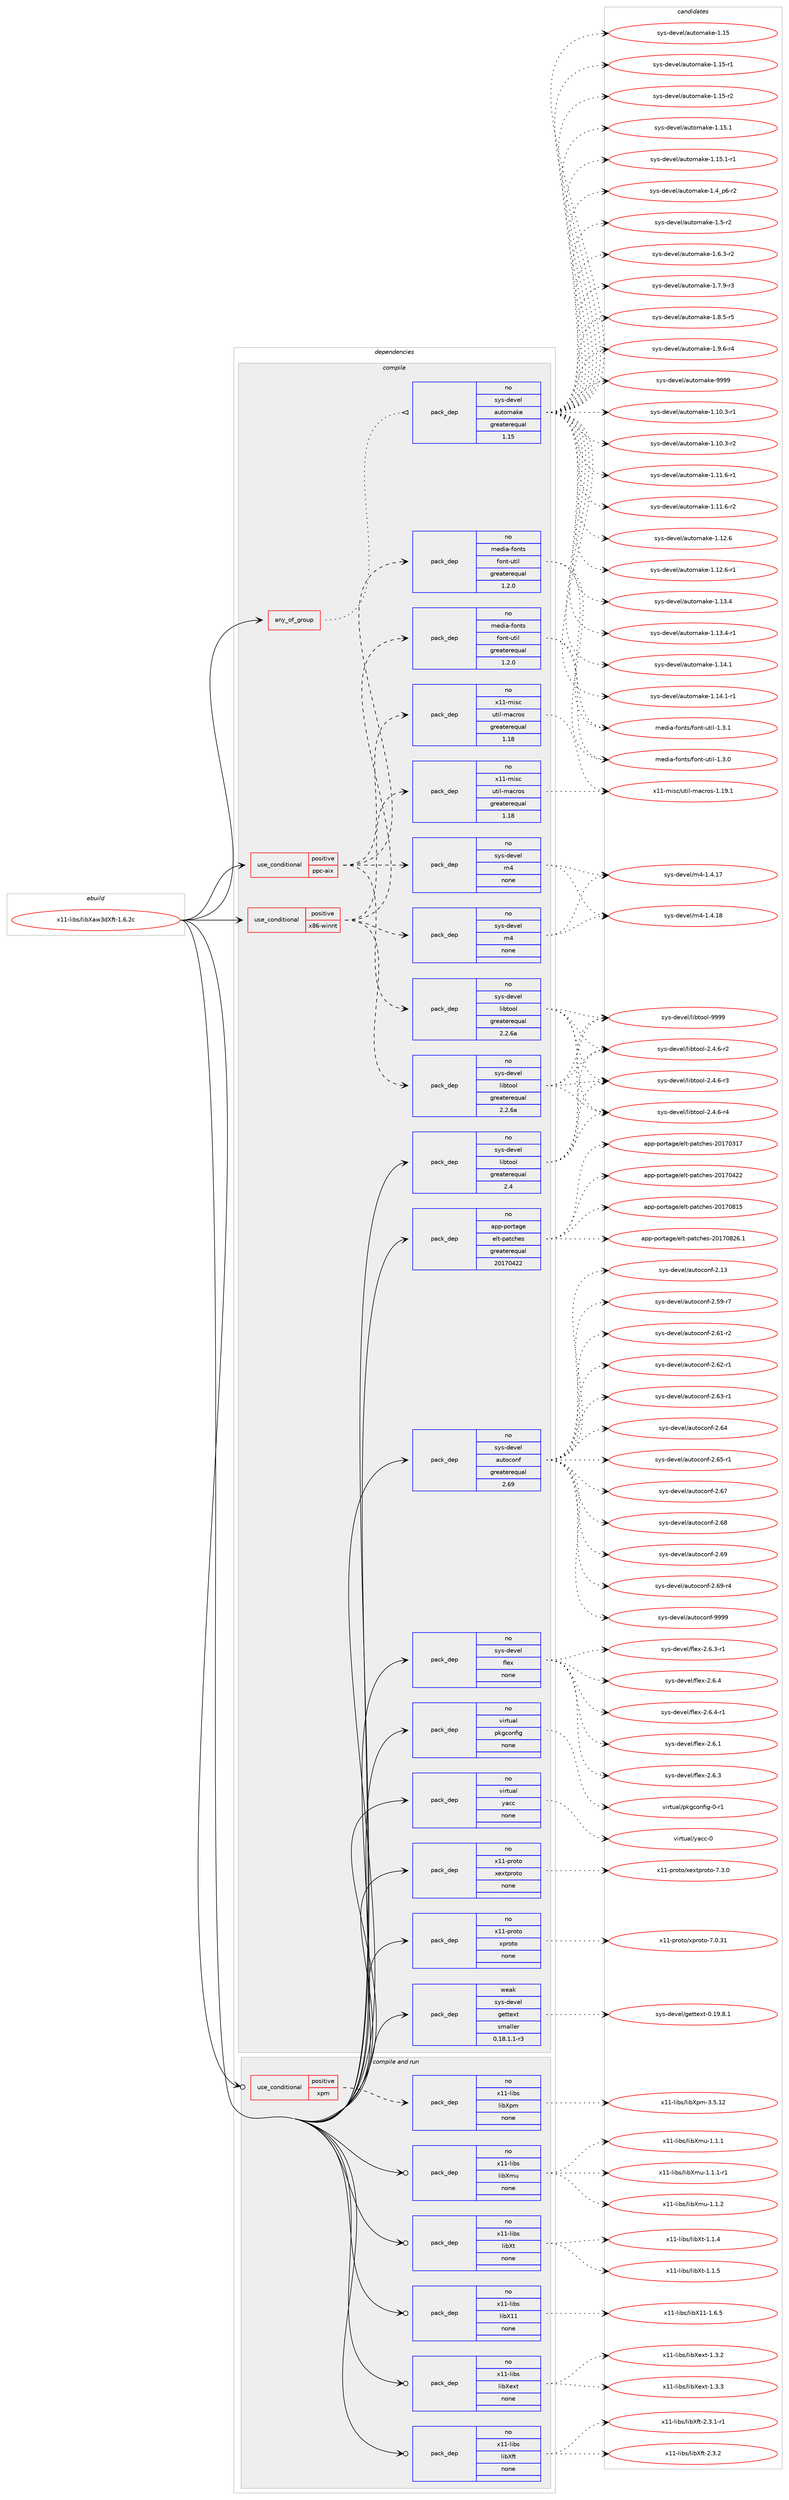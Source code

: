 digraph prolog {

# *************
# Graph options
# *************

newrank=true;
concentrate=true;
compound=true;
graph [rankdir=LR,fontname=Helvetica,fontsize=10,ranksep=1.5];#, ranksep=2.5, nodesep=0.2];
edge  [arrowhead=vee];
node  [fontname=Helvetica,fontsize=10];

# **********
# The ebuild
# **********

subgraph cluster_leftcol {
color=gray;
rank=same;
label=<<i>ebuild</i>>;
id [label="x11-libs/libXaw3dXft-1.6.2c", color=red, width=4, href="../x11-libs/libXaw3dXft-1.6.2c.svg"];
}

# ****************
# The dependencies
# ****************

subgraph cluster_midcol {
color=gray;
label=<<i>dependencies</i>>;
subgraph cluster_compile {
fillcolor="#eeeeee";
style=filled;
label=<<i>compile</i>>;
subgraph any9283 {
dependency517503 [label=<<TABLE BORDER="0" CELLBORDER="1" CELLSPACING="0" CELLPADDING="4"><TR><TD CELLPADDING="10">any_of_group</TD></TR></TABLE>>, shape=none, color=red];subgraph pack385491 {
dependency517504 [label=<<TABLE BORDER="0" CELLBORDER="1" CELLSPACING="0" CELLPADDING="4" WIDTH="220"><TR><TD ROWSPAN="6" CELLPADDING="30">pack_dep</TD></TR><TR><TD WIDTH="110">no</TD></TR><TR><TD>sys-devel</TD></TR><TR><TD>automake</TD></TR><TR><TD>greaterequal</TD></TR><TR><TD>1.15</TD></TR></TABLE>>, shape=none, color=blue];
}
dependency517503:e -> dependency517504:w [weight=20,style="dotted",arrowhead="oinv"];
}
id:e -> dependency517503:w [weight=20,style="solid",arrowhead="vee"];
subgraph cond122390 {
dependency517505 [label=<<TABLE BORDER="0" CELLBORDER="1" CELLSPACING="0" CELLPADDING="4"><TR><TD ROWSPAN="3" CELLPADDING="10">use_conditional</TD></TR><TR><TD>positive</TD></TR><TR><TD>ppc-aix</TD></TR></TABLE>>, shape=none, color=red];
subgraph pack385492 {
dependency517506 [label=<<TABLE BORDER="0" CELLBORDER="1" CELLSPACING="0" CELLPADDING="4" WIDTH="220"><TR><TD ROWSPAN="6" CELLPADDING="30">pack_dep</TD></TR><TR><TD WIDTH="110">no</TD></TR><TR><TD>sys-devel</TD></TR><TR><TD>libtool</TD></TR><TR><TD>greaterequal</TD></TR><TR><TD>2.2.6a</TD></TR></TABLE>>, shape=none, color=blue];
}
dependency517505:e -> dependency517506:w [weight=20,style="dashed",arrowhead="vee"];
subgraph pack385493 {
dependency517507 [label=<<TABLE BORDER="0" CELLBORDER="1" CELLSPACING="0" CELLPADDING="4" WIDTH="220"><TR><TD ROWSPAN="6" CELLPADDING="30">pack_dep</TD></TR><TR><TD WIDTH="110">no</TD></TR><TR><TD>sys-devel</TD></TR><TR><TD>m4</TD></TR><TR><TD>none</TD></TR><TR><TD></TD></TR></TABLE>>, shape=none, color=blue];
}
dependency517505:e -> dependency517507:w [weight=20,style="dashed",arrowhead="vee"];
subgraph pack385494 {
dependency517508 [label=<<TABLE BORDER="0" CELLBORDER="1" CELLSPACING="0" CELLPADDING="4" WIDTH="220"><TR><TD ROWSPAN="6" CELLPADDING="30">pack_dep</TD></TR><TR><TD WIDTH="110">no</TD></TR><TR><TD>x11-misc</TD></TR><TR><TD>util-macros</TD></TR><TR><TD>greaterequal</TD></TR><TR><TD>1.18</TD></TR></TABLE>>, shape=none, color=blue];
}
dependency517505:e -> dependency517508:w [weight=20,style="dashed",arrowhead="vee"];
subgraph pack385495 {
dependency517509 [label=<<TABLE BORDER="0" CELLBORDER="1" CELLSPACING="0" CELLPADDING="4" WIDTH="220"><TR><TD ROWSPAN="6" CELLPADDING="30">pack_dep</TD></TR><TR><TD WIDTH="110">no</TD></TR><TR><TD>media-fonts</TD></TR><TR><TD>font-util</TD></TR><TR><TD>greaterequal</TD></TR><TR><TD>1.2.0</TD></TR></TABLE>>, shape=none, color=blue];
}
dependency517505:e -> dependency517509:w [weight=20,style="dashed",arrowhead="vee"];
}
id:e -> dependency517505:w [weight=20,style="solid",arrowhead="vee"];
subgraph cond122391 {
dependency517510 [label=<<TABLE BORDER="0" CELLBORDER="1" CELLSPACING="0" CELLPADDING="4"><TR><TD ROWSPAN="3" CELLPADDING="10">use_conditional</TD></TR><TR><TD>positive</TD></TR><TR><TD>x86-winnt</TD></TR></TABLE>>, shape=none, color=red];
subgraph pack385496 {
dependency517511 [label=<<TABLE BORDER="0" CELLBORDER="1" CELLSPACING="0" CELLPADDING="4" WIDTH="220"><TR><TD ROWSPAN="6" CELLPADDING="30">pack_dep</TD></TR><TR><TD WIDTH="110">no</TD></TR><TR><TD>sys-devel</TD></TR><TR><TD>libtool</TD></TR><TR><TD>greaterequal</TD></TR><TR><TD>2.2.6a</TD></TR></TABLE>>, shape=none, color=blue];
}
dependency517510:e -> dependency517511:w [weight=20,style="dashed",arrowhead="vee"];
subgraph pack385497 {
dependency517512 [label=<<TABLE BORDER="0" CELLBORDER="1" CELLSPACING="0" CELLPADDING="4" WIDTH="220"><TR><TD ROWSPAN="6" CELLPADDING="30">pack_dep</TD></TR><TR><TD WIDTH="110">no</TD></TR><TR><TD>sys-devel</TD></TR><TR><TD>m4</TD></TR><TR><TD>none</TD></TR><TR><TD></TD></TR></TABLE>>, shape=none, color=blue];
}
dependency517510:e -> dependency517512:w [weight=20,style="dashed",arrowhead="vee"];
subgraph pack385498 {
dependency517513 [label=<<TABLE BORDER="0" CELLBORDER="1" CELLSPACING="0" CELLPADDING="4" WIDTH="220"><TR><TD ROWSPAN="6" CELLPADDING="30">pack_dep</TD></TR><TR><TD WIDTH="110">no</TD></TR><TR><TD>x11-misc</TD></TR><TR><TD>util-macros</TD></TR><TR><TD>greaterequal</TD></TR><TR><TD>1.18</TD></TR></TABLE>>, shape=none, color=blue];
}
dependency517510:e -> dependency517513:w [weight=20,style="dashed",arrowhead="vee"];
subgraph pack385499 {
dependency517514 [label=<<TABLE BORDER="0" CELLBORDER="1" CELLSPACING="0" CELLPADDING="4" WIDTH="220"><TR><TD ROWSPAN="6" CELLPADDING="30">pack_dep</TD></TR><TR><TD WIDTH="110">no</TD></TR><TR><TD>media-fonts</TD></TR><TR><TD>font-util</TD></TR><TR><TD>greaterequal</TD></TR><TR><TD>1.2.0</TD></TR></TABLE>>, shape=none, color=blue];
}
dependency517510:e -> dependency517514:w [weight=20,style="dashed",arrowhead="vee"];
}
id:e -> dependency517510:w [weight=20,style="solid",arrowhead="vee"];
subgraph pack385500 {
dependency517515 [label=<<TABLE BORDER="0" CELLBORDER="1" CELLSPACING="0" CELLPADDING="4" WIDTH="220"><TR><TD ROWSPAN="6" CELLPADDING="30">pack_dep</TD></TR><TR><TD WIDTH="110">no</TD></TR><TR><TD>app-portage</TD></TR><TR><TD>elt-patches</TD></TR><TR><TD>greaterequal</TD></TR><TR><TD>20170422</TD></TR></TABLE>>, shape=none, color=blue];
}
id:e -> dependency517515:w [weight=20,style="solid",arrowhead="vee"];
subgraph pack385501 {
dependency517516 [label=<<TABLE BORDER="0" CELLBORDER="1" CELLSPACING="0" CELLPADDING="4" WIDTH="220"><TR><TD ROWSPAN="6" CELLPADDING="30">pack_dep</TD></TR><TR><TD WIDTH="110">no</TD></TR><TR><TD>sys-devel</TD></TR><TR><TD>autoconf</TD></TR><TR><TD>greaterequal</TD></TR><TR><TD>2.69</TD></TR></TABLE>>, shape=none, color=blue];
}
id:e -> dependency517516:w [weight=20,style="solid",arrowhead="vee"];
subgraph pack385502 {
dependency517517 [label=<<TABLE BORDER="0" CELLBORDER="1" CELLSPACING="0" CELLPADDING="4" WIDTH="220"><TR><TD ROWSPAN="6" CELLPADDING="30">pack_dep</TD></TR><TR><TD WIDTH="110">no</TD></TR><TR><TD>sys-devel</TD></TR><TR><TD>flex</TD></TR><TR><TD>none</TD></TR><TR><TD></TD></TR></TABLE>>, shape=none, color=blue];
}
id:e -> dependency517517:w [weight=20,style="solid",arrowhead="vee"];
subgraph pack385503 {
dependency517518 [label=<<TABLE BORDER="0" CELLBORDER="1" CELLSPACING="0" CELLPADDING="4" WIDTH="220"><TR><TD ROWSPAN="6" CELLPADDING="30">pack_dep</TD></TR><TR><TD WIDTH="110">no</TD></TR><TR><TD>sys-devel</TD></TR><TR><TD>libtool</TD></TR><TR><TD>greaterequal</TD></TR><TR><TD>2.4</TD></TR></TABLE>>, shape=none, color=blue];
}
id:e -> dependency517518:w [weight=20,style="solid",arrowhead="vee"];
subgraph pack385504 {
dependency517519 [label=<<TABLE BORDER="0" CELLBORDER="1" CELLSPACING="0" CELLPADDING="4" WIDTH="220"><TR><TD ROWSPAN="6" CELLPADDING="30">pack_dep</TD></TR><TR><TD WIDTH="110">no</TD></TR><TR><TD>virtual</TD></TR><TR><TD>pkgconfig</TD></TR><TR><TD>none</TD></TR><TR><TD></TD></TR></TABLE>>, shape=none, color=blue];
}
id:e -> dependency517519:w [weight=20,style="solid",arrowhead="vee"];
subgraph pack385505 {
dependency517520 [label=<<TABLE BORDER="0" CELLBORDER="1" CELLSPACING="0" CELLPADDING="4" WIDTH="220"><TR><TD ROWSPAN="6" CELLPADDING="30">pack_dep</TD></TR><TR><TD WIDTH="110">no</TD></TR><TR><TD>virtual</TD></TR><TR><TD>yacc</TD></TR><TR><TD>none</TD></TR><TR><TD></TD></TR></TABLE>>, shape=none, color=blue];
}
id:e -> dependency517520:w [weight=20,style="solid",arrowhead="vee"];
subgraph pack385506 {
dependency517521 [label=<<TABLE BORDER="0" CELLBORDER="1" CELLSPACING="0" CELLPADDING="4" WIDTH="220"><TR><TD ROWSPAN="6" CELLPADDING="30">pack_dep</TD></TR><TR><TD WIDTH="110">no</TD></TR><TR><TD>x11-proto</TD></TR><TR><TD>xextproto</TD></TR><TR><TD>none</TD></TR><TR><TD></TD></TR></TABLE>>, shape=none, color=blue];
}
id:e -> dependency517521:w [weight=20,style="solid",arrowhead="vee"];
subgraph pack385507 {
dependency517522 [label=<<TABLE BORDER="0" CELLBORDER="1" CELLSPACING="0" CELLPADDING="4" WIDTH="220"><TR><TD ROWSPAN="6" CELLPADDING="30">pack_dep</TD></TR><TR><TD WIDTH="110">no</TD></TR><TR><TD>x11-proto</TD></TR><TR><TD>xproto</TD></TR><TR><TD>none</TD></TR><TR><TD></TD></TR></TABLE>>, shape=none, color=blue];
}
id:e -> dependency517522:w [weight=20,style="solid",arrowhead="vee"];
subgraph pack385508 {
dependency517523 [label=<<TABLE BORDER="0" CELLBORDER="1" CELLSPACING="0" CELLPADDING="4" WIDTH="220"><TR><TD ROWSPAN="6" CELLPADDING="30">pack_dep</TD></TR><TR><TD WIDTH="110">weak</TD></TR><TR><TD>sys-devel</TD></TR><TR><TD>gettext</TD></TR><TR><TD>smaller</TD></TR><TR><TD>0.18.1.1-r3</TD></TR></TABLE>>, shape=none, color=blue];
}
id:e -> dependency517523:w [weight=20,style="solid",arrowhead="vee"];
}
subgraph cluster_compileandrun {
fillcolor="#eeeeee";
style=filled;
label=<<i>compile and run</i>>;
subgraph cond122392 {
dependency517524 [label=<<TABLE BORDER="0" CELLBORDER="1" CELLSPACING="0" CELLPADDING="4"><TR><TD ROWSPAN="3" CELLPADDING="10">use_conditional</TD></TR><TR><TD>positive</TD></TR><TR><TD>xpm</TD></TR></TABLE>>, shape=none, color=red];
subgraph pack385509 {
dependency517525 [label=<<TABLE BORDER="0" CELLBORDER="1" CELLSPACING="0" CELLPADDING="4" WIDTH="220"><TR><TD ROWSPAN="6" CELLPADDING="30">pack_dep</TD></TR><TR><TD WIDTH="110">no</TD></TR><TR><TD>x11-libs</TD></TR><TR><TD>libXpm</TD></TR><TR><TD>none</TD></TR><TR><TD></TD></TR></TABLE>>, shape=none, color=blue];
}
dependency517524:e -> dependency517525:w [weight=20,style="dashed",arrowhead="vee"];
}
id:e -> dependency517524:w [weight=20,style="solid",arrowhead="odotvee"];
subgraph pack385510 {
dependency517526 [label=<<TABLE BORDER="0" CELLBORDER="1" CELLSPACING="0" CELLPADDING="4" WIDTH="220"><TR><TD ROWSPAN="6" CELLPADDING="30">pack_dep</TD></TR><TR><TD WIDTH="110">no</TD></TR><TR><TD>x11-libs</TD></TR><TR><TD>libX11</TD></TR><TR><TD>none</TD></TR><TR><TD></TD></TR></TABLE>>, shape=none, color=blue];
}
id:e -> dependency517526:w [weight=20,style="solid",arrowhead="odotvee"];
subgraph pack385511 {
dependency517527 [label=<<TABLE BORDER="0" CELLBORDER="1" CELLSPACING="0" CELLPADDING="4" WIDTH="220"><TR><TD ROWSPAN="6" CELLPADDING="30">pack_dep</TD></TR><TR><TD WIDTH="110">no</TD></TR><TR><TD>x11-libs</TD></TR><TR><TD>libXext</TD></TR><TR><TD>none</TD></TR><TR><TD></TD></TR></TABLE>>, shape=none, color=blue];
}
id:e -> dependency517527:w [weight=20,style="solid",arrowhead="odotvee"];
subgraph pack385512 {
dependency517528 [label=<<TABLE BORDER="0" CELLBORDER="1" CELLSPACING="0" CELLPADDING="4" WIDTH="220"><TR><TD ROWSPAN="6" CELLPADDING="30">pack_dep</TD></TR><TR><TD WIDTH="110">no</TD></TR><TR><TD>x11-libs</TD></TR><TR><TD>libXft</TD></TR><TR><TD>none</TD></TR><TR><TD></TD></TR></TABLE>>, shape=none, color=blue];
}
id:e -> dependency517528:w [weight=20,style="solid",arrowhead="odotvee"];
subgraph pack385513 {
dependency517529 [label=<<TABLE BORDER="0" CELLBORDER="1" CELLSPACING="0" CELLPADDING="4" WIDTH="220"><TR><TD ROWSPAN="6" CELLPADDING="30">pack_dep</TD></TR><TR><TD WIDTH="110">no</TD></TR><TR><TD>x11-libs</TD></TR><TR><TD>libXmu</TD></TR><TR><TD>none</TD></TR><TR><TD></TD></TR></TABLE>>, shape=none, color=blue];
}
id:e -> dependency517529:w [weight=20,style="solid",arrowhead="odotvee"];
subgraph pack385514 {
dependency517530 [label=<<TABLE BORDER="0" CELLBORDER="1" CELLSPACING="0" CELLPADDING="4" WIDTH="220"><TR><TD ROWSPAN="6" CELLPADDING="30">pack_dep</TD></TR><TR><TD WIDTH="110">no</TD></TR><TR><TD>x11-libs</TD></TR><TR><TD>libXt</TD></TR><TR><TD>none</TD></TR><TR><TD></TD></TR></TABLE>>, shape=none, color=blue];
}
id:e -> dependency517530:w [weight=20,style="solid",arrowhead="odotvee"];
}
subgraph cluster_run {
fillcolor="#eeeeee";
style=filled;
label=<<i>run</i>>;
}
}

# **************
# The candidates
# **************

subgraph cluster_choices {
rank=same;
color=gray;
label=<<i>candidates</i>>;

subgraph choice385491 {
color=black;
nodesep=1;
choice11512111545100101118101108479711711611110997107101454946494846514511449 [label="sys-devel/automake-1.10.3-r1", color=red, width=4,href="../sys-devel/automake-1.10.3-r1.svg"];
choice11512111545100101118101108479711711611110997107101454946494846514511450 [label="sys-devel/automake-1.10.3-r2", color=red, width=4,href="../sys-devel/automake-1.10.3-r2.svg"];
choice11512111545100101118101108479711711611110997107101454946494946544511449 [label="sys-devel/automake-1.11.6-r1", color=red, width=4,href="../sys-devel/automake-1.11.6-r1.svg"];
choice11512111545100101118101108479711711611110997107101454946494946544511450 [label="sys-devel/automake-1.11.6-r2", color=red, width=4,href="../sys-devel/automake-1.11.6-r2.svg"];
choice1151211154510010111810110847971171161111099710710145494649504654 [label="sys-devel/automake-1.12.6", color=red, width=4,href="../sys-devel/automake-1.12.6.svg"];
choice11512111545100101118101108479711711611110997107101454946495046544511449 [label="sys-devel/automake-1.12.6-r1", color=red, width=4,href="../sys-devel/automake-1.12.6-r1.svg"];
choice1151211154510010111810110847971171161111099710710145494649514652 [label="sys-devel/automake-1.13.4", color=red, width=4,href="../sys-devel/automake-1.13.4.svg"];
choice11512111545100101118101108479711711611110997107101454946495146524511449 [label="sys-devel/automake-1.13.4-r1", color=red, width=4,href="../sys-devel/automake-1.13.4-r1.svg"];
choice1151211154510010111810110847971171161111099710710145494649524649 [label="sys-devel/automake-1.14.1", color=red, width=4,href="../sys-devel/automake-1.14.1.svg"];
choice11512111545100101118101108479711711611110997107101454946495246494511449 [label="sys-devel/automake-1.14.1-r1", color=red, width=4,href="../sys-devel/automake-1.14.1-r1.svg"];
choice115121115451001011181011084797117116111109971071014549464953 [label="sys-devel/automake-1.15", color=red, width=4,href="../sys-devel/automake-1.15.svg"];
choice1151211154510010111810110847971171161111099710710145494649534511449 [label="sys-devel/automake-1.15-r1", color=red, width=4,href="../sys-devel/automake-1.15-r1.svg"];
choice1151211154510010111810110847971171161111099710710145494649534511450 [label="sys-devel/automake-1.15-r2", color=red, width=4,href="../sys-devel/automake-1.15-r2.svg"];
choice1151211154510010111810110847971171161111099710710145494649534649 [label="sys-devel/automake-1.15.1", color=red, width=4,href="../sys-devel/automake-1.15.1.svg"];
choice11512111545100101118101108479711711611110997107101454946495346494511449 [label="sys-devel/automake-1.15.1-r1", color=red, width=4,href="../sys-devel/automake-1.15.1-r1.svg"];
choice115121115451001011181011084797117116111109971071014549465295112544511450 [label="sys-devel/automake-1.4_p6-r2", color=red, width=4,href="../sys-devel/automake-1.4_p6-r2.svg"];
choice11512111545100101118101108479711711611110997107101454946534511450 [label="sys-devel/automake-1.5-r2", color=red, width=4,href="../sys-devel/automake-1.5-r2.svg"];
choice115121115451001011181011084797117116111109971071014549465446514511450 [label="sys-devel/automake-1.6.3-r2", color=red, width=4,href="../sys-devel/automake-1.6.3-r2.svg"];
choice115121115451001011181011084797117116111109971071014549465546574511451 [label="sys-devel/automake-1.7.9-r3", color=red, width=4,href="../sys-devel/automake-1.7.9-r3.svg"];
choice115121115451001011181011084797117116111109971071014549465646534511453 [label="sys-devel/automake-1.8.5-r5", color=red, width=4,href="../sys-devel/automake-1.8.5-r5.svg"];
choice115121115451001011181011084797117116111109971071014549465746544511452 [label="sys-devel/automake-1.9.6-r4", color=red, width=4,href="../sys-devel/automake-1.9.6-r4.svg"];
choice115121115451001011181011084797117116111109971071014557575757 [label="sys-devel/automake-9999", color=red, width=4,href="../sys-devel/automake-9999.svg"];
dependency517504:e -> choice11512111545100101118101108479711711611110997107101454946494846514511449:w [style=dotted,weight="100"];
dependency517504:e -> choice11512111545100101118101108479711711611110997107101454946494846514511450:w [style=dotted,weight="100"];
dependency517504:e -> choice11512111545100101118101108479711711611110997107101454946494946544511449:w [style=dotted,weight="100"];
dependency517504:e -> choice11512111545100101118101108479711711611110997107101454946494946544511450:w [style=dotted,weight="100"];
dependency517504:e -> choice1151211154510010111810110847971171161111099710710145494649504654:w [style=dotted,weight="100"];
dependency517504:e -> choice11512111545100101118101108479711711611110997107101454946495046544511449:w [style=dotted,weight="100"];
dependency517504:e -> choice1151211154510010111810110847971171161111099710710145494649514652:w [style=dotted,weight="100"];
dependency517504:e -> choice11512111545100101118101108479711711611110997107101454946495146524511449:w [style=dotted,weight="100"];
dependency517504:e -> choice1151211154510010111810110847971171161111099710710145494649524649:w [style=dotted,weight="100"];
dependency517504:e -> choice11512111545100101118101108479711711611110997107101454946495246494511449:w [style=dotted,weight="100"];
dependency517504:e -> choice115121115451001011181011084797117116111109971071014549464953:w [style=dotted,weight="100"];
dependency517504:e -> choice1151211154510010111810110847971171161111099710710145494649534511449:w [style=dotted,weight="100"];
dependency517504:e -> choice1151211154510010111810110847971171161111099710710145494649534511450:w [style=dotted,weight="100"];
dependency517504:e -> choice1151211154510010111810110847971171161111099710710145494649534649:w [style=dotted,weight="100"];
dependency517504:e -> choice11512111545100101118101108479711711611110997107101454946495346494511449:w [style=dotted,weight="100"];
dependency517504:e -> choice115121115451001011181011084797117116111109971071014549465295112544511450:w [style=dotted,weight="100"];
dependency517504:e -> choice11512111545100101118101108479711711611110997107101454946534511450:w [style=dotted,weight="100"];
dependency517504:e -> choice115121115451001011181011084797117116111109971071014549465446514511450:w [style=dotted,weight="100"];
dependency517504:e -> choice115121115451001011181011084797117116111109971071014549465546574511451:w [style=dotted,weight="100"];
dependency517504:e -> choice115121115451001011181011084797117116111109971071014549465646534511453:w [style=dotted,weight="100"];
dependency517504:e -> choice115121115451001011181011084797117116111109971071014549465746544511452:w [style=dotted,weight="100"];
dependency517504:e -> choice115121115451001011181011084797117116111109971071014557575757:w [style=dotted,weight="100"];
}
subgraph choice385492 {
color=black;
nodesep=1;
choice1151211154510010111810110847108105981161111111084550465246544511450 [label="sys-devel/libtool-2.4.6-r2", color=red, width=4,href="../sys-devel/libtool-2.4.6-r2.svg"];
choice1151211154510010111810110847108105981161111111084550465246544511451 [label="sys-devel/libtool-2.4.6-r3", color=red, width=4,href="../sys-devel/libtool-2.4.6-r3.svg"];
choice1151211154510010111810110847108105981161111111084550465246544511452 [label="sys-devel/libtool-2.4.6-r4", color=red, width=4,href="../sys-devel/libtool-2.4.6-r4.svg"];
choice1151211154510010111810110847108105981161111111084557575757 [label="sys-devel/libtool-9999", color=red, width=4,href="../sys-devel/libtool-9999.svg"];
dependency517506:e -> choice1151211154510010111810110847108105981161111111084550465246544511450:w [style=dotted,weight="100"];
dependency517506:e -> choice1151211154510010111810110847108105981161111111084550465246544511451:w [style=dotted,weight="100"];
dependency517506:e -> choice1151211154510010111810110847108105981161111111084550465246544511452:w [style=dotted,weight="100"];
dependency517506:e -> choice1151211154510010111810110847108105981161111111084557575757:w [style=dotted,weight="100"];
}
subgraph choice385493 {
color=black;
nodesep=1;
choice11512111545100101118101108471095245494652464955 [label="sys-devel/m4-1.4.17", color=red, width=4,href="../sys-devel/m4-1.4.17.svg"];
choice11512111545100101118101108471095245494652464956 [label="sys-devel/m4-1.4.18", color=red, width=4,href="../sys-devel/m4-1.4.18.svg"];
dependency517507:e -> choice11512111545100101118101108471095245494652464955:w [style=dotted,weight="100"];
dependency517507:e -> choice11512111545100101118101108471095245494652464956:w [style=dotted,weight="100"];
}
subgraph choice385494 {
color=black;
nodesep=1;
choice120494945109105115994711711610510845109979911411111545494649574649 [label="x11-misc/util-macros-1.19.1", color=red, width=4,href="../x11-misc/util-macros-1.19.1.svg"];
dependency517508:e -> choice120494945109105115994711711610510845109979911411111545494649574649:w [style=dotted,weight="100"];
}
subgraph choice385495 {
color=black;
nodesep=1;
choice10910110010597451021111101161154710211111011645117116105108454946514648 [label="media-fonts/font-util-1.3.0", color=red, width=4,href="../media-fonts/font-util-1.3.0.svg"];
choice10910110010597451021111101161154710211111011645117116105108454946514649 [label="media-fonts/font-util-1.3.1", color=red, width=4,href="../media-fonts/font-util-1.3.1.svg"];
dependency517509:e -> choice10910110010597451021111101161154710211111011645117116105108454946514648:w [style=dotted,weight="100"];
dependency517509:e -> choice10910110010597451021111101161154710211111011645117116105108454946514649:w [style=dotted,weight="100"];
}
subgraph choice385496 {
color=black;
nodesep=1;
choice1151211154510010111810110847108105981161111111084550465246544511450 [label="sys-devel/libtool-2.4.6-r2", color=red, width=4,href="../sys-devel/libtool-2.4.6-r2.svg"];
choice1151211154510010111810110847108105981161111111084550465246544511451 [label="sys-devel/libtool-2.4.6-r3", color=red, width=4,href="../sys-devel/libtool-2.4.6-r3.svg"];
choice1151211154510010111810110847108105981161111111084550465246544511452 [label="sys-devel/libtool-2.4.6-r4", color=red, width=4,href="../sys-devel/libtool-2.4.6-r4.svg"];
choice1151211154510010111810110847108105981161111111084557575757 [label="sys-devel/libtool-9999", color=red, width=4,href="../sys-devel/libtool-9999.svg"];
dependency517511:e -> choice1151211154510010111810110847108105981161111111084550465246544511450:w [style=dotted,weight="100"];
dependency517511:e -> choice1151211154510010111810110847108105981161111111084550465246544511451:w [style=dotted,weight="100"];
dependency517511:e -> choice1151211154510010111810110847108105981161111111084550465246544511452:w [style=dotted,weight="100"];
dependency517511:e -> choice1151211154510010111810110847108105981161111111084557575757:w [style=dotted,weight="100"];
}
subgraph choice385497 {
color=black;
nodesep=1;
choice11512111545100101118101108471095245494652464955 [label="sys-devel/m4-1.4.17", color=red, width=4,href="../sys-devel/m4-1.4.17.svg"];
choice11512111545100101118101108471095245494652464956 [label="sys-devel/m4-1.4.18", color=red, width=4,href="../sys-devel/m4-1.4.18.svg"];
dependency517512:e -> choice11512111545100101118101108471095245494652464955:w [style=dotted,weight="100"];
dependency517512:e -> choice11512111545100101118101108471095245494652464956:w [style=dotted,weight="100"];
}
subgraph choice385498 {
color=black;
nodesep=1;
choice120494945109105115994711711610510845109979911411111545494649574649 [label="x11-misc/util-macros-1.19.1", color=red, width=4,href="../x11-misc/util-macros-1.19.1.svg"];
dependency517513:e -> choice120494945109105115994711711610510845109979911411111545494649574649:w [style=dotted,weight="100"];
}
subgraph choice385499 {
color=black;
nodesep=1;
choice10910110010597451021111101161154710211111011645117116105108454946514648 [label="media-fonts/font-util-1.3.0", color=red, width=4,href="../media-fonts/font-util-1.3.0.svg"];
choice10910110010597451021111101161154710211111011645117116105108454946514649 [label="media-fonts/font-util-1.3.1", color=red, width=4,href="../media-fonts/font-util-1.3.1.svg"];
dependency517514:e -> choice10910110010597451021111101161154710211111011645117116105108454946514648:w [style=dotted,weight="100"];
dependency517514:e -> choice10910110010597451021111101161154710211111011645117116105108454946514649:w [style=dotted,weight="100"];
}
subgraph choice385500 {
color=black;
nodesep=1;
choice97112112451121111141169710310147101108116451129711699104101115455048495548514955 [label="app-portage/elt-patches-20170317", color=red, width=4,href="../app-portage/elt-patches-20170317.svg"];
choice97112112451121111141169710310147101108116451129711699104101115455048495548525050 [label="app-portage/elt-patches-20170422", color=red, width=4,href="../app-portage/elt-patches-20170422.svg"];
choice97112112451121111141169710310147101108116451129711699104101115455048495548564953 [label="app-portage/elt-patches-20170815", color=red, width=4,href="../app-portage/elt-patches-20170815.svg"];
choice971121124511211111411697103101471011081164511297116991041011154550484955485650544649 [label="app-portage/elt-patches-20170826.1", color=red, width=4,href="../app-portage/elt-patches-20170826.1.svg"];
dependency517515:e -> choice97112112451121111141169710310147101108116451129711699104101115455048495548514955:w [style=dotted,weight="100"];
dependency517515:e -> choice97112112451121111141169710310147101108116451129711699104101115455048495548525050:w [style=dotted,weight="100"];
dependency517515:e -> choice97112112451121111141169710310147101108116451129711699104101115455048495548564953:w [style=dotted,weight="100"];
dependency517515:e -> choice971121124511211111411697103101471011081164511297116991041011154550484955485650544649:w [style=dotted,weight="100"];
}
subgraph choice385501 {
color=black;
nodesep=1;
choice115121115451001011181011084797117116111991111101024550464951 [label="sys-devel/autoconf-2.13", color=red, width=4,href="../sys-devel/autoconf-2.13.svg"];
choice1151211154510010111810110847971171161119911111010245504653574511455 [label="sys-devel/autoconf-2.59-r7", color=red, width=4,href="../sys-devel/autoconf-2.59-r7.svg"];
choice1151211154510010111810110847971171161119911111010245504654494511450 [label="sys-devel/autoconf-2.61-r2", color=red, width=4,href="../sys-devel/autoconf-2.61-r2.svg"];
choice1151211154510010111810110847971171161119911111010245504654504511449 [label="sys-devel/autoconf-2.62-r1", color=red, width=4,href="../sys-devel/autoconf-2.62-r1.svg"];
choice1151211154510010111810110847971171161119911111010245504654514511449 [label="sys-devel/autoconf-2.63-r1", color=red, width=4,href="../sys-devel/autoconf-2.63-r1.svg"];
choice115121115451001011181011084797117116111991111101024550465452 [label="sys-devel/autoconf-2.64", color=red, width=4,href="../sys-devel/autoconf-2.64.svg"];
choice1151211154510010111810110847971171161119911111010245504654534511449 [label="sys-devel/autoconf-2.65-r1", color=red, width=4,href="../sys-devel/autoconf-2.65-r1.svg"];
choice115121115451001011181011084797117116111991111101024550465455 [label="sys-devel/autoconf-2.67", color=red, width=4,href="../sys-devel/autoconf-2.67.svg"];
choice115121115451001011181011084797117116111991111101024550465456 [label="sys-devel/autoconf-2.68", color=red, width=4,href="../sys-devel/autoconf-2.68.svg"];
choice115121115451001011181011084797117116111991111101024550465457 [label="sys-devel/autoconf-2.69", color=red, width=4,href="../sys-devel/autoconf-2.69.svg"];
choice1151211154510010111810110847971171161119911111010245504654574511452 [label="sys-devel/autoconf-2.69-r4", color=red, width=4,href="../sys-devel/autoconf-2.69-r4.svg"];
choice115121115451001011181011084797117116111991111101024557575757 [label="sys-devel/autoconf-9999", color=red, width=4,href="../sys-devel/autoconf-9999.svg"];
dependency517516:e -> choice115121115451001011181011084797117116111991111101024550464951:w [style=dotted,weight="100"];
dependency517516:e -> choice1151211154510010111810110847971171161119911111010245504653574511455:w [style=dotted,weight="100"];
dependency517516:e -> choice1151211154510010111810110847971171161119911111010245504654494511450:w [style=dotted,weight="100"];
dependency517516:e -> choice1151211154510010111810110847971171161119911111010245504654504511449:w [style=dotted,weight="100"];
dependency517516:e -> choice1151211154510010111810110847971171161119911111010245504654514511449:w [style=dotted,weight="100"];
dependency517516:e -> choice115121115451001011181011084797117116111991111101024550465452:w [style=dotted,weight="100"];
dependency517516:e -> choice1151211154510010111810110847971171161119911111010245504654534511449:w [style=dotted,weight="100"];
dependency517516:e -> choice115121115451001011181011084797117116111991111101024550465455:w [style=dotted,weight="100"];
dependency517516:e -> choice115121115451001011181011084797117116111991111101024550465456:w [style=dotted,weight="100"];
dependency517516:e -> choice115121115451001011181011084797117116111991111101024550465457:w [style=dotted,weight="100"];
dependency517516:e -> choice1151211154510010111810110847971171161119911111010245504654574511452:w [style=dotted,weight="100"];
dependency517516:e -> choice115121115451001011181011084797117116111991111101024557575757:w [style=dotted,weight="100"];
}
subgraph choice385502 {
color=black;
nodesep=1;
choice1151211154510010111810110847102108101120455046544649 [label="sys-devel/flex-2.6.1", color=red, width=4,href="../sys-devel/flex-2.6.1.svg"];
choice1151211154510010111810110847102108101120455046544651 [label="sys-devel/flex-2.6.3", color=red, width=4,href="../sys-devel/flex-2.6.3.svg"];
choice11512111545100101118101108471021081011204550465446514511449 [label="sys-devel/flex-2.6.3-r1", color=red, width=4,href="../sys-devel/flex-2.6.3-r1.svg"];
choice1151211154510010111810110847102108101120455046544652 [label="sys-devel/flex-2.6.4", color=red, width=4,href="../sys-devel/flex-2.6.4.svg"];
choice11512111545100101118101108471021081011204550465446524511449 [label="sys-devel/flex-2.6.4-r1", color=red, width=4,href="../sys-devel/flex-2.6.4-r1.svg"];
dependency517517:e -> choice1151211154510010111810110847102108101120455046544649:w [style=dotted,weight="100"];
dependency517517:e -> choice1151211154510010111810110847102108101120455046544651:w [style=dotted,weight="100"];
dependency517517:e -> choice11512111545100101118101108471021081011204550465446514511449:w [style=dotted,weight="100"];
dependency517517:e -> choice1151211154510010111810110847102108101120455046544652:w [style=dotted,weight="100"];
dependency517517:e -> choice11512111545100101118101108471021081011204550465446524511449:w [style=dotted,weight="100"];
}
subgraph choice385503 {
color=black;
nodesep=1;
choice1151211154510010111810110847108105981161111111084550465246544511450 [label="sys-devel/libtool-2.4.6-r2", color=red, width=4,href="../sys-devel/libtool-2.4.6-r2.svg"];
choice1151211154510010111810110847108105981161111111084550465246544511451 [label="sys-devel/libtool-2.4.6-r3", color=red, width=4,href="../sys-devel/libtool-2.4.6-r3.svg"];
choice1151211154510010111810110847108105981161111111084550465246544511452 [label="sys-devel/libtool-2.4.6-r4", color=red, width=4,href="../sys-devel/libtool-2.4.6-r4.svg"];
choice1151211154510010111810110847108105981161111111084557575757 [label="sys-devel/libtool-9999", color=red, width=4,href="../sys-devel/libtool-9999.svg"];
dependency517518:e -> choice1151211154510010111810110847108105981161111111084550465246544511450:w [style=dotted,weight="100"];
dependency517518:e -> choice1151211154510010111810110847108105981161111111084550465246544511451:w [style=dotted,weight="100"];
dependency517518:e -> choice1151211154510010111810110847108105981161111111084550465246544511452:w [style=dotted,weight="100"];
dependency517518:e -> choice1151211154510010111810110847108105981161111111084557575757:w [style=dotted,weight="100"];
}
subgraph choice385504 {
color=black;
nodesep=1;
choice11810511411611797108471121071039911111010210510345484511449 [label="virtual/pkgconfig-0-r1", color=red, width=4,href="../virtual/pkgconfig-0-r1.svg"];
dependency517519:e -> choice11810511411611797108471121071039911111010210510345484511449:w [style=dotted,weight="100"];
}
subgraph choice385505 {
color=black;
nodesep=1;
choice11810511411611797108471219799994548 [label="virtual/yacc-0", color=red, width=4,href="../virtual/yacc-0.svg"];
dependency517520:e -> choice11810511411611797108471219799994548:w [style=dotted,weight="100"];
}
subgraph choice385506 {
color=black;
nodesep=1;
choice12049494511211411111611147120101120116112114111116111455546514648 [label="x11-proto/xextproto-7.3.0", color=red, width=4,href="../x11-proto/xextproto-7.3.0.svg"];
dependency517521:e -> choice12049494511211411111611147120101120116112114111116111455546514648:w [style=dotted,weight="100"];
}
subgraph choice385507 {
color=black;
nodesep=1;
choice1204949451121141111161114712011211411111611145554648465149 [label="x11-proto/xproto-7.0.31", color=red, width=4,href="../x11-proto/xproto-7.0.31.svg"];
dependency517522:e -> choice1204949451121141111161114712011211411111611145554648465149:w [style=dotted,weight="100"];
}
subgraph choice385508 {
color=black;
nodesep=1;
choice1151211154510010111810110847103101116116101120116454846495746564649 [label="sys-devel/gettext-0.19.8.1", color=red, width=4,href="../sys-devel/gettext-0.19.8.1.svg"];
dependency517523:e -> choice1151211154510010111810110847103101116116101120116454846495746564649:w [style=dotted,weight="100"];
}
subgraph choice385509 {
color=black;
nodesep=1;
choice1204949451081059811547108105988811210945514653464950 [label="x11-libs/libXpm-3.5.12", color=red, width=4,href="../x11-libs/libXpm-3.5.12.svg"];
dependency517525:e -> choice1204949451081059811547108105988811210945514653464950:w [style=dotted,weight="100"];
}
subgraph choice385510 {
color=black;
nodesep=1;
choice120494945108105981154710810598884949454946544653 [label="x11-libs/libX11-1.6.5", color=red, width=4,href="../x11-libs/libX11-1.6.5.svg"];
dependency517526:e -> choice120494945108105981154710810598884949454946544653:w [style=dotted,weight="100"];
}
subgraph choice385511 {
color=black;
nodesep=1;
choice12049494510810598115471081059888101120116454946514650 [label="x11-libs/libXext-1.3.2", color=red, width=4,href="../x11-libs/libXext-1.3.2.svg"];
choice12049494510810598115471081059888101120116454946514651 [label="x11-libs/libXext-1.3.3", color=red, width=4,href="../x11-libs/libXext-1.3.3.svg"];
dependency517527:e -> choice12049494510810598115471081059888101120116454946514650:w [style=dotted,weight="100"];
dependency517527:e -> choice12049494510810598115471081059888101120116454946514651:w [style=dotted,weight="100"];
}
subgraph choice385512 {
color=black;
nodesep=1;
choice120494945108105981154710810598881021164550465146494511449 [label="x11-libs/libXft-2.3.1-r1", color=red, width=4,href="../x11-libs/libXft-2.3.1-r1.svg"];
choice12049494510810598115471081059888102116455046514650 [label="x11-libs/libXft-2.3.2", color=red, width=4,href="../x11-libs/libXft-2.3.2.svg"];
dependency517528:e -> choice120494945108105981154710810598881021164550465146494511449:w [style=dotted,weight="100"];
dependency517528:e -> choice12049494510810598115471081059888102116455046514650:w [style=dotted,weight="100"];
}
subgraph choice385513 {
color=black;
nodesep=1;
choice12049494510810598115471081059888109117454946494649 [label="x11-libs/libXmu-1.1.1", color=red, width=4,href="../x11-libs/libXmu-1.1.1.svg"];
choice120494945108105981154710810598881091174549464946494511449 [label="x11-libs/libXmu-1.1.1-r1", color=red, width=4,href="../x11-libs/libXmu-1.1.1-r1.svg"];
choice12049494510810598115471081059888109117454946494650 [label="x11-libs/libXmu-1.1.2", color=red, width=4,href="../x11-libs/libXmu-1.1.2.svg"];
dependency517529:e -> choice12049494510810598115471081059888109117454946494649:w [style=dotted,weight="100"];
dependency517529:e -> choice120494945108105981154710810598881091174549464946494511449:w [style=dotted,weight="100"];
dependency517529:e -> choice12049494510810598115471081059888109117454946494650:w [style=dotted,weight="100"];
}
subgraph choice385514 {
color=black;
nodesep=1;
choice12049494510810598115471081059888116454946494652 [label="x11-libs/libXt-1.1.4", color=red, width=4,href="../x11-libs/libXt-1.1.4.svg"];
choice12049494510810598115471081059888116454946494653 [label="x11-libs/libXt-1.1.5", color=red, width=4,href="../x11-libs/libXt-1.1.5.svg"];
dependency517530:e -> choice12049494510810598115471081059888116454946494652:w [style=dotted,weight="100"];
dependency517530:e -> choice12049494510810598115471081059888116454946494653:w [style=dotted,weight="100"];
}
}

}

